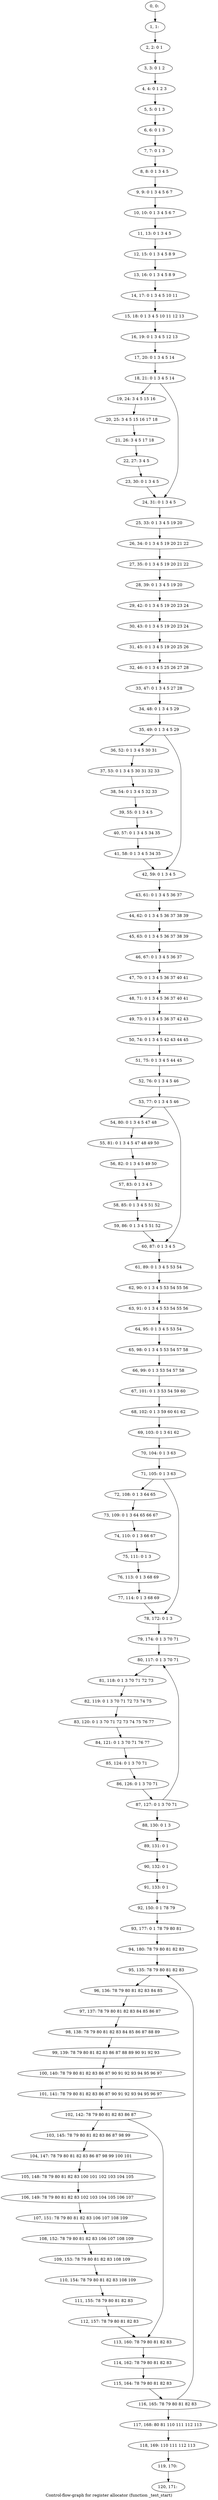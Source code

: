 digraph G {
graph [label="Control-flow-graph for register allocator (function _test_start)"]
0[label="0, 0: "];
1[label="1, 1: "];
2[label="2, 2: 0 1 "];
3[label="3, 3: 0 1 2 "];
4[label="4, 4: 0 1 2 3 "];
5[label="5, 5: 0 1 3 "];
6[label="6, 6: 0 1 3 "];
7[label="7, 7: 0 1 3 "];
8[label="8, 8: 0 1 3 4 5 "];
9[label="9, 9: 0 1 3 4 5 6 7 "];
10[label="10, 10: 0 1 3 4 5 6 7 "];
11[label="11, 13: 0 1 3 4 5 "];
12[label="12, 15: 0 1 3 4 5 8 9 "];
13[label="13, 16: 0 1 3 4 5 8 9 "];
14[label="14, 17: 0 1 3 4 5 10 11 "];
15[label="15, 18: 0 1 3 4 5 10 11 12 13 "];
16[label="16, 19: 0 1 3 4 5 12 13 "];
17[label="17, 20: 0 1 3 4 5 14 "];
18[label="18, 21: 0 1 3 4 5 14 "];
19[label="19, 24: 3 4 5 15 16 "];
20[label="20, 25: 3 4 5 15 16 17 18 "];
21[label="21, 26: 3 4 5 17 18 "];
22[label="22, 27: 3 4 5 "];
23[label="23, 30: 0 1 3 4 5 "];
24[label="24, 31: 0 1 3 4 5 "];
25[label="25, 33: 0 1 3 4 5 19 20 "];
26[label="26, 34: 0 1 3 4 5 19 20 21 22 "];
27[label="27, 35: 0 1 3 4 5 19 20 21 22 "];
28[label="28, 39: 0 1 3 4 5 19 20 "];
29[label="29, 42: 0 1 3 4 5 19 20 23 24 "];
30[label="30, 43: 0 1 3 4 5 19 20 23 24 "];
31[label="31, 45: 0 1 3 4 5 19 20 25 26 "];
32[label="32, 46: 0 1 3 4 5 25 26 27 28 "];
33[label="33, 47: 0 1 3 4 5 27 28 "];
34[label="34, 48: 0 1 3 4 5 29 "];
35[label="35, 49: 0 1 3 4 5 29 "];
36[label="36, 52: 0 1 3 4 5 30 31 "];
37[label="37, 53: 0 1 3 4 5 30 31 32 33 "];
38[label="38, 54: 0 1 3 4 5 32 33 "];
39[label="39, 55: 0 1 3 4 5 "];
40[label="40, 57: 0 1 3 4 5 34 35 "];
41[label="41, 58: 0 1 3 4 5 34 35 "];
42[label="42, 59: 0 1 3 4 5 "];
43[label="43, 61: 0 1 3 4 5 36 37 "];
44[label="44, 62: 0 1 3 4 5 36 37 38 39 "];
45[label="45, 63: 0 1 3 4 5 36 37 38 39 "];
46[label="46, 67: 0 1 3 4 5 36 37 "];
47[label="47, 70: 0 1 3 4 5 36 37 40 41 "];
48[label="48, 71: 0 1 3 4 5 36 37 40 41 "];
49[label="49, 73: 0 1 3 4 5 36 37 42 43 "];
50[label="50, 74: 0 1 3 4 5 42 43 44 45 "];
51[label="51, 75: 0 1 3 4 5 44 45 "];
52[label="52, 76: 0 1 3 4 5 46 "];
53[label="53, 77: 0 1 3 4 5 46 "];
54[label="54, 80: 0 1 3 4 5 47 48 "];
55[label="55, 81: 0 1 3 4 5 47 48 49 50 "];
56[label="56, 82: 0 1 3 4 5 49 50 "];
57[label="57, 83: 0 1 3 4 5 "];
58[label="58, 85: 0 1 3 4 5 51 52 "];
59[label="59, 86: 0 1 3 4 5 51 52 "];
60[label="60, 87: 0 1 3 4 5 "];
61[label="61, 89: 0 1 3 4 5 53 54 "];
62[label="62, 90: 0 1 3 4 5 53 54 55 56 "];
63[label="63, 91: 0 1 3 4 5 53 54 55 56 "];
64[label="64, 95: 0 1 3 4 5 53 54 "];
65[label="65, 98: 0 1 3 4 5 53 54 57 58 "];
66[label="66, 99: 0 1 3 53 54 57 58 "];
67[label="67, 101: 0 1 3 53 54 59 60 "];
68[label="68, 102: 0 1 3 59 60 61 62 "];
69[label="69, 103: 0 1 3 61 62 "];
70[label="70, 104: 0 1 3 63 "];
71[label="71, 105: 0 1 3 63 "];
72[label="72, 108: 0 1 3 64 65 "];
73[label="73, 109: 0 1 3 64 65 66 67 "];
74[label="74, 110: 0 1 3 66 67 "];
75[label="75, 111: 0 1 3 "];
76[label="76, 113: 0 1 3 68 69 "];
77[label="77, 114: 0 1 3 68 69 "];
78[label="78, 172: 0 1 3 "];
79[label="79, 174: 0 1 3 70 71 "];
80[label="80, 117: 0 1 3 70 71 "];
81[label="81, 118: 0 1 3 70 71 72 73 "];
82[label="82, 119: 0 1 3 70 71 72 73 74 75 "];
83[label="83, 120: 0 1 3 70 71 72 73 74 75 76 77 "];
84[label="84, 121: 0 1 3 70 71 76 77 "];
85[label="85, 124: 0 1 3 70 71 "];
86[label="86, 126: 0 1 3 70 71 "];
87[label="87, 127: 0 1 3 70 71 "];
88[label="88, 130: 0 1 3 "];
89[label="89, 131: 0 1 "];
90[label="90, 132: 0 1 "];
91[label="91, 133: 0 1 "];
92[label="92, 150: 0 1 78 79 "];
93[label="93, 177: 0 1 78 79 80 81 "];
94[label="94, 180: 78 79 80 81 82 83 "];
95[label="95, 135: 78 79 80 81 82 83 "];
96[label="96, 136: 78 79 80 81 82 83 84 85 "];
97[label="97, 137: 78 79 80 81 82 83 84 85 86 87 "];
98[label="98, 138: 78 79 80 81 82 83 84 85 86 87 88 89 "];
99[label="99, 139: 78 79 80 81 82 83 86 87 88 89 90 91 92 93 "];
100[label="100, 140: 78 79 80 81 82 83 86 87 90 91 92 93 94 95 96 97 "];
101[label="101, 141: 78 79 80 81 82 83 86 87 90 91 92 93 94 95 96 97 "];
102[label="102, 142: 78 79 80 81 82 83 86 87 "];
103[label="103, 145: 78 79 80 81 82 83 86 87 98 99 "];
104[label="104, 147: 78 79 80 81 82 83 86 87 98 99 100 101 "];
105[label="105, 148: 78 79 80 81 82 83 100 101 102 103 104 105 "];
106[label="106, 149: 78 79 80 81 82 83 102 103 104 105 106 107 "];
107[label="107, 151: 78 79 80 81 82 83 106 107 108 109 "];
108[label="108, 152: 78 79 80 81 82 83 106 107 108 109 "];
109[label="109, 153: 78 79 80 81 82 83 108 109 "];
110[label="110, 154: 78 79 80 81 82 83 108 109 "];
111[label="111, 155: 78 79 80 81 82 83 "];
112[label="112, 157: 78 79 80 81 82 83 "];
113[label="113, 160: 78 79 80 81 82 83 "];
114[label="114, 162: 78 79 80 81 82 83 "];
115[label="115, 164: 78 79 80 81 82 83 "];
116[label="116, 165: 78 79 80 81 82 83 "];
117[label="117, 168: 80 81 110 111 112 113 "];
118[label="118, 169: 110 111 112 113 "];
119[label="119, 170: "];
120[label="120, 171: "];
0->1 ;
1->2 ;
2->3 ;
3->4 ;
4->5 ;
5->6 ;
6->7 ;
7->8 ;
8->9 ;
9->10 ;
10->11 ;
11->12 ;
12->13 ;
13->14 ;
14->15 ;
15->16 ;
16->17 ;
17->18 ;
18->19 ;
18->24 ;
19->20 ;
20->21 ;
21->22 ;
22->23 ;
23->24 ;
24->25 ;
25->26 ;
26->27 ;
27->28 ;
28->29 ;
29->30 ;
30->31 ;
31->32 ;
32->33 ;
33->34 ;
34->35 ;
35->36 ;
35->42 ;
36->37 ;
37->38 ;
38->39 ;
39->40 ;
40->41 ;
41->42 ;
42->43 ;
43->44 ;
44->45 ;
45->46 ;
46->47 ;
47->48 ;
48->49 ;
49->50 ;
50->51 ;
51->52 ;
52->53 ;
53->54 ;
53->60 ;
54->55 ;
55->56 ;
56->57 ;
57->58 ;
58->59 ;
59->60 ;
60->61 ;
61->62 ;
62->63 ;
63->64 ;
64->65 ;
65->66 ;
66->67 ;
67->68 ;
68->69 ;
69->70 ;
70->71 ;
71->72 ;
71->78 ;
72->73 ;
73->74 ;
74->75 ;
75->76 ;
76->77 ;
77->78 ;
78->79 ;
79->80 ;
80->81 ;
81->82 ;
82->83 ;
83->84 ;
84->85 ;
85->86 ;
86->87 ;
87->88 ;
87->80 ;
88->89 ;
89->90 ;
90->91 ;
91->92 ;
92->93 ;
93->94 ;
94->95 ;
95->96 ;
96->97 ;
97->98 ;
98->99 ;
99->100 ;
100->101 ;
101->102 ;
102->103 ;
102->113 ;
103->104 ;
104->105 ;
105->106 ;
106->107 ;
107->108 ;
108->109 ;
109->110 ;
110->111 ;
111->112 ;
112->113 ;
113->114 ;
114->115 ;
115->116 ;
116->117 ;
116->95 ;
117->118 ;
118->119 ;
119->120 ;
}
